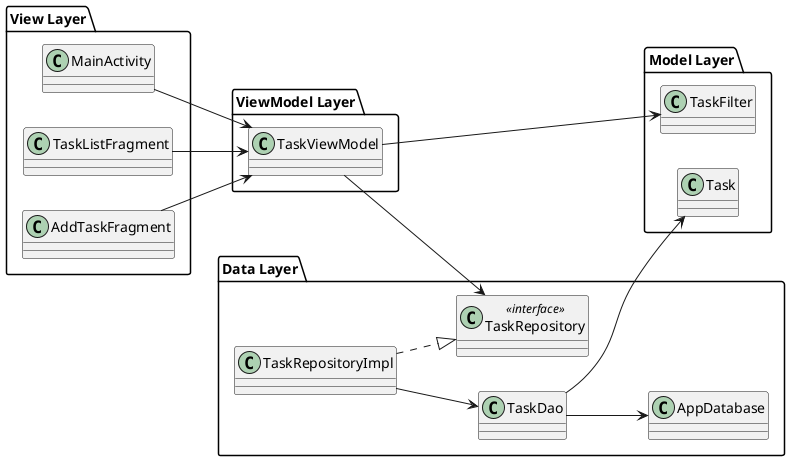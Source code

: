 @startuml
left to right direction
package "View Layer" {
  class MainActivity
  class TaskListFragment
  class AddTaskFragment
}

package "ViewModel Layer" {
  class TaskViewModel
}

package "Model Layer" {
  class Task
  class TaskFilter
}

package "Data Layer" {
  class TaskRepository <<interface>>
  class TaskRepositoryImpl
  class TaskDao
  class AppDatabase
}

MainActivity --> TaskViewModel
TaskListFragment --> TaskViewModel
AddTaskFragment --> TaskViewModel
TaskViewModel --> TaskRepository
TaskViewModel --> TaskFilter
TaskRepositoryImpl --> TaskDao
TaskDao --> Task
TaskDao --> AppDatabase
TaskRepositoryImpl ..|> TaskRepository

@enduml
